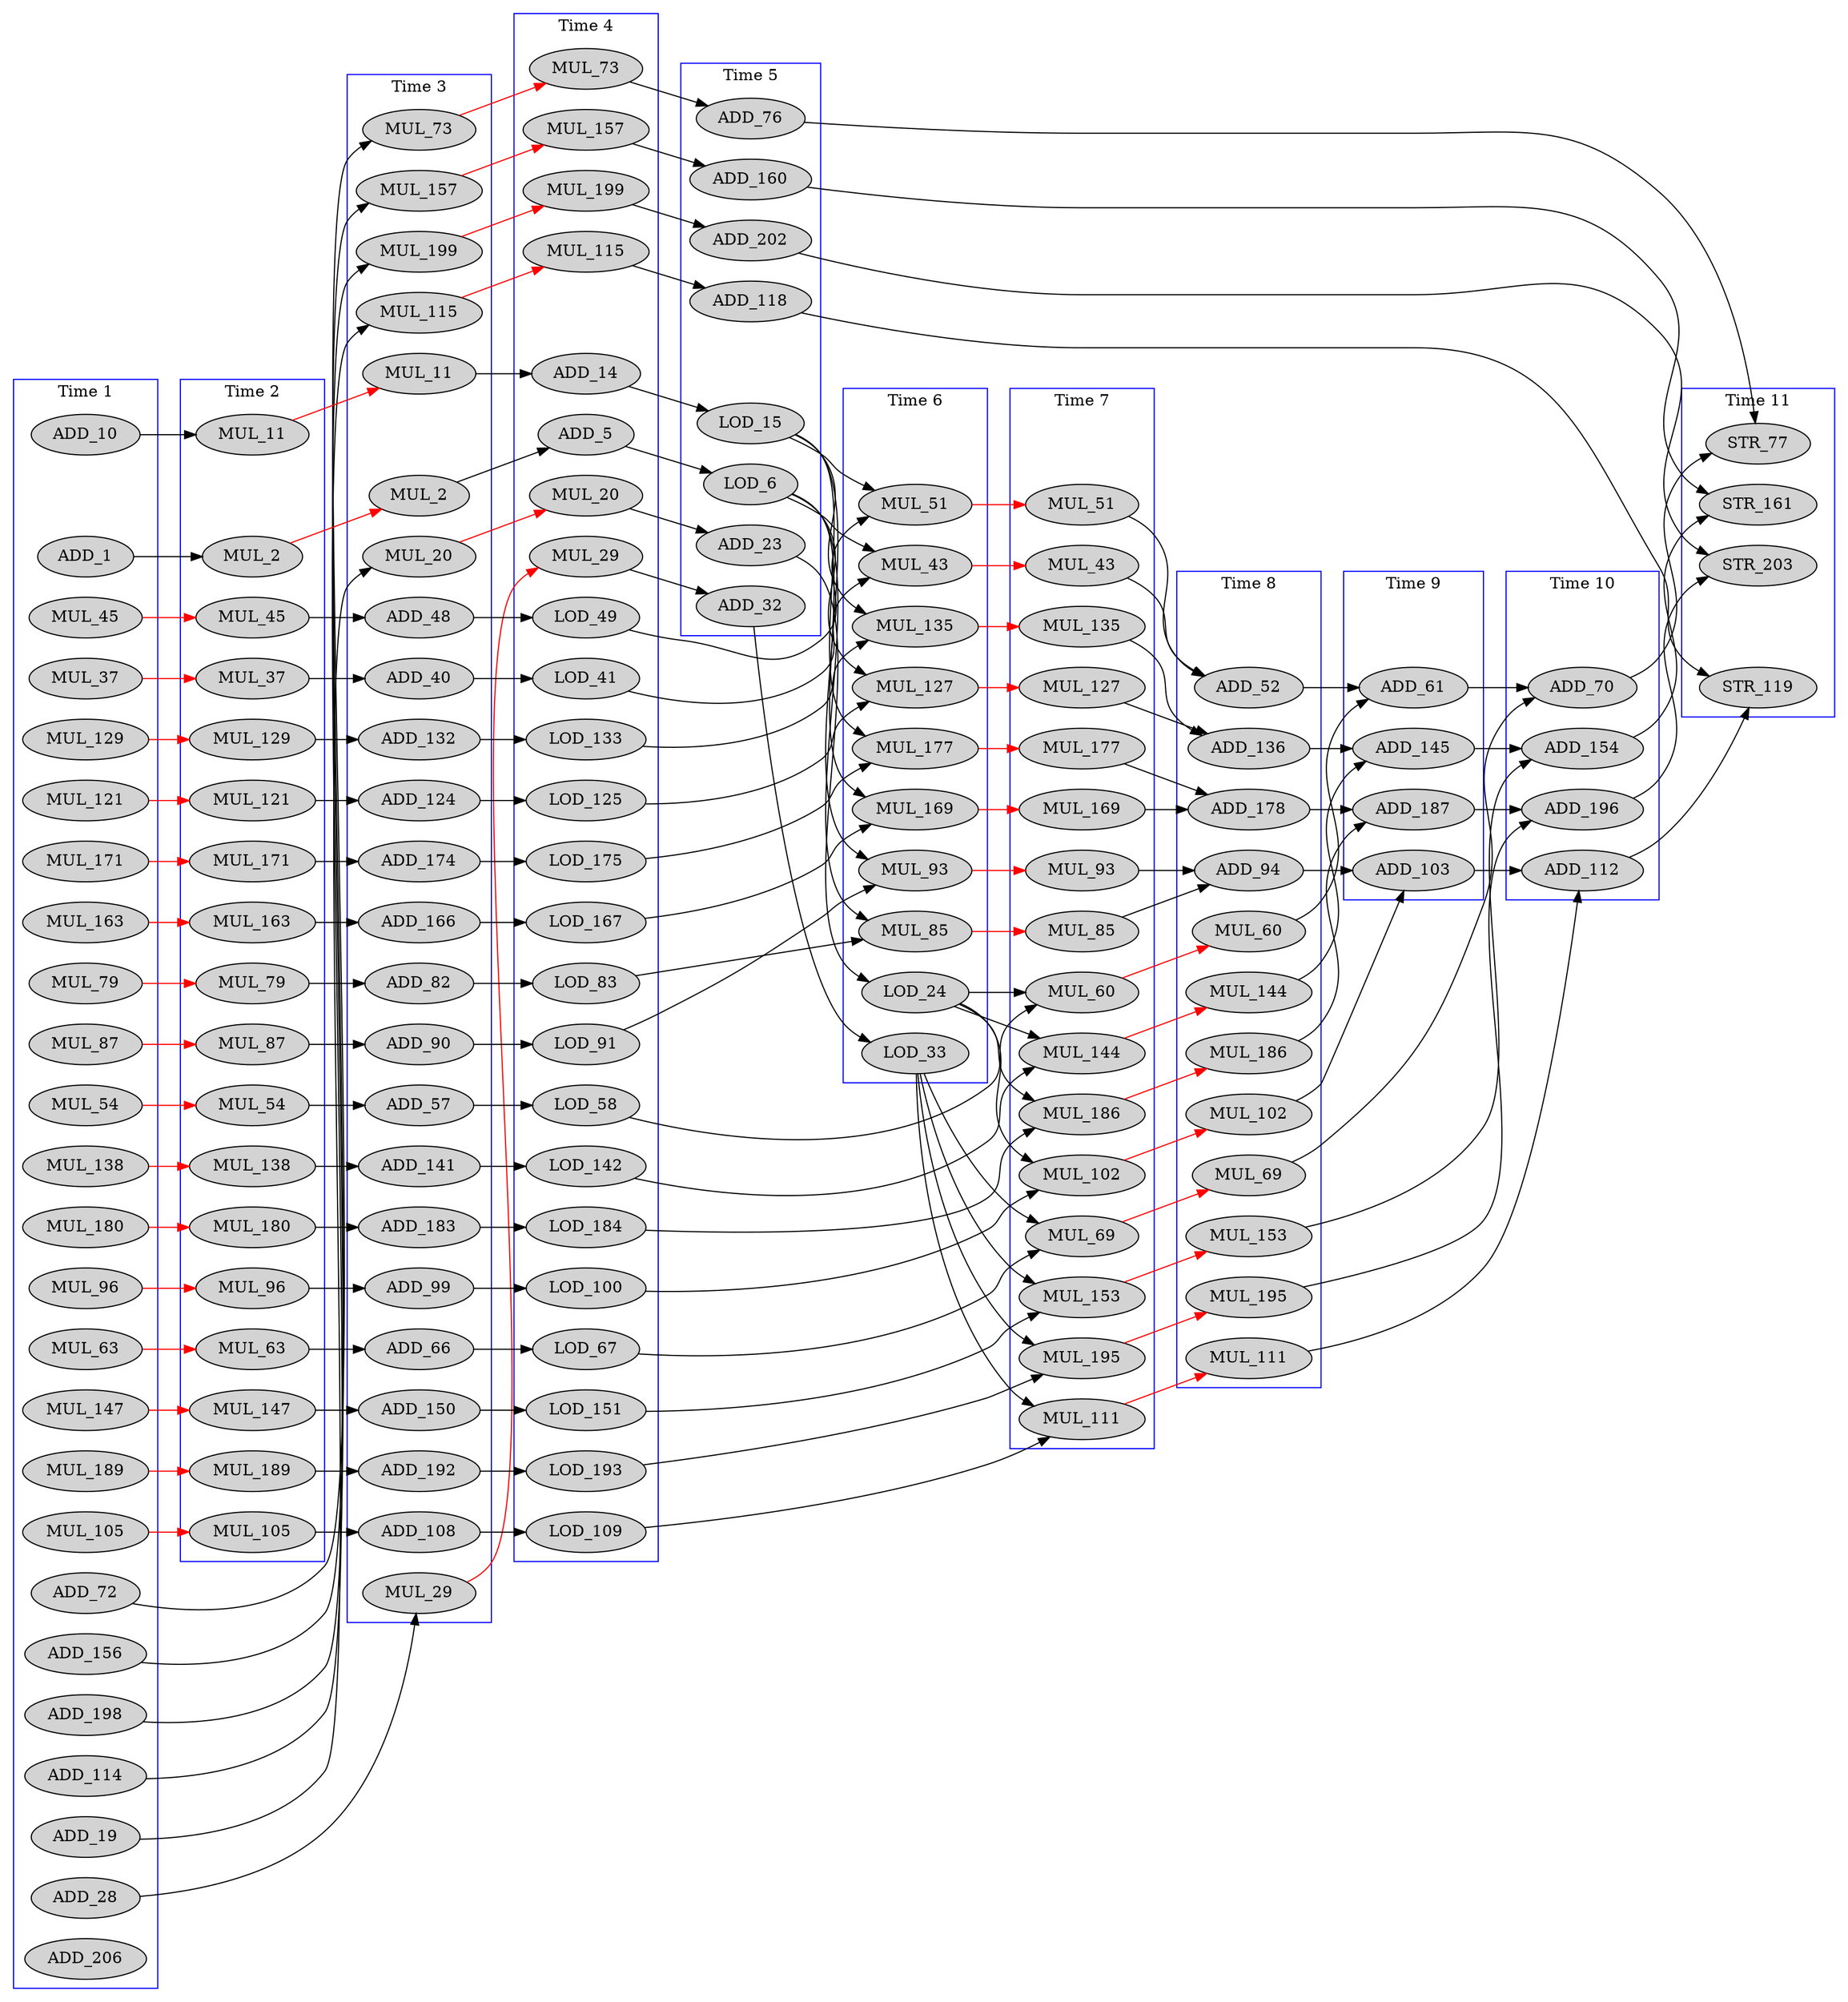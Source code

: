 digraph matmul_dfg__3 {
  rankdir = LR;
  newrank="true"
  subgraph cluster_1 {
    rank=same;
    node [style=filled];
    label = "Time 1";
    color = blue;
    pseudo_1 [style=invis];
    ADD_1
    ADD_10
    ADD_19
    ADD_28
    MUL_37_0 [label=MUL_37]
    MUL_45_0 [label=MUL_45]
    MUL_54_0 [label=MUL_54]
    MUL_63_0 [label=MUL_63]
    ADD_72
    MUL_79_0 [label=MUL_79]
    MUL_87_0 [label=MUL_87]
    MUL_96_0 [label=MUL_96]
    MUL_105_0 [label=MUL_105]
    ADD_114
    MUL_121_0 [label=MUL_121]
    MUL_129_0 [label=MUL_129]
    MUL_138_0 [label=MUL_138]
    MUL_147_0 [label=MUL_147]
    ADD_156
    MUL_163_0 [label=MUL_163]
    MUL_171_0 [label=MUL_171]
    MUL_180_0 [label=MUL_180]
    MUL_189_0 [label=MUL_189]
    ADD_198
    ADD_206
  }
  subgraph cluster_2 {
    rank=same;
    node [style=filled];
    label = "Time 2";
    color = blue;
    pseudo_2 [style=invis];
    MUL_2_0 [label=MUL_2]
    MUL_11_0 [label=MUL_11]
    MUL_37_1 [label=MUL_37]
    MUL_45_1 [label=MUL_45]
    MUL_54_1 [label=MUL_54]
    MUL_63_1 [label=MUL_63]
    MUL_79_1 [label=MUL_79]
    MUL_87_1 [label=MUL_87]
    MUL_96_1 [label=MUL_96]
    MUL_105_1 [label=MUL_105]
    MUL_121_1 [label=MUL_121]
    MUL_129_1 [label=MUL_129]
    MUL_138_1 [label=MUL_138]
    MUL_147_1 [label=MUL_147]
    MUL_163_1 [label=MUL_163]
    MUL_171_1 [label=MUL_171]
    MUL_180_1 [label=MUL_180]
    MUL_189_1 [label=MUL_189]
  }
  subgraph cluster_3 {
    rank=same;
    node [style=filled];
    label = "Time 3";
    color = blue;
    pseudo_3 [style=invis];
    MUL_2_1 [label=MUL_2]
    MUL_11_1 [label=MUL_11]
    MUL_20_0 [label=MUL_20]
    MUL_29_0 [label=MUL_29]
    ADD_40
    ADD_48
    ADD_57
    ADD_66
    MUL_73_0 [label=MUL_73]
    ADD_82
    ADD_90
    ADD_99
    ADD_108
    MUL_115_0 [label=MUL_115]
    ADD_124
    ADD_132
    ADD_141
    ADD_150
    MUL_157_0 [label=MUL_157]
    ADD_166
    ADD_174
    ADD_183
    ADD_192
    MUL_199_0 [label=MUL_199]
  }
  subgraph cluster_4 {
    rank=same;
    node [style=filled];
    label = "Time 4";
    color = blue;
    pseudo_4 [style=invis];
    ADD_5
    ADD_14
    MUL_20_1 [label=MUL_20]
    MUL_29_1 [label=MUL_29]
    LOD_41
    LOD_49
    LOD_58
    LOD_67
    MUL_73_1 [label=MUL_73]
    LOD_83
    LOD_91
    LOD_100
    LOD_109
    MUL_115_1 [label=MUL_115]
    LOD_125
    LOD_133
    LOD_142
    LOD_151
    MUL_157_1 [label=MUL_157]
    LOD_167
    LOD_175
    LOD_184
    LOD_193
    MUL_199_1 [label=MUL_199]
  }
  subgraph cluster_5 {
    rank=same;
    node [style=filled];
    label = "Time 5";
    color = blue;
    pseudo_5 [style=invis];
    LOD_6
    LOD_15
    ADD_23
    ADD_32
    ADD_76
    ADD_118
    ADD_160
    ADD_202
  }
  subgraph cluster_6 {
    rank=same;
    node [style=filled];
    label = "Time 6";
    color = blue;
    pseudo_6 [style=invis];
    LOD_24
    LOD_33
    MUL_43_0 [label=MUL_43]
    MUL_51_0 [label=MUL_51]
    MUL_85_0 [label=MUL_85]
    MUL_93_0 [label=MUL_93]
    MUL_127_0 [label=MUL_127]
    MUL_135_0 [label=MUL_135]
    MUL_169_0 [label=MUL_169]
    MUL_177_0 [label=MUL_177]
  }
  subgraph cluster_7 {
    rank=same;
    node [style=filled];
    label = "Time 7";
    color = blue;
    pseudo_7 [style=invis];
    MUL_43_1 [label=MUL_43]
    MUL_51_1 [label=MUL_51]
    MUL_60_0 [label=MUL_60]
    MUL_69_0 [label=MUL_69]
    MUL_85_1 [label=MUL_85]
    MUL_93_1 [label=MUL_93]
    MUL_102_0 [label=MUL_102]
    MUL_111_0 [label=MUL_111]
    MUL_127_1 [label=MUL_127]
    MUL_135_1 [label=MUL_135]
    MUL_144_0 [label=MUL_144]
    MUL_153_0 [label=MUL_153]
    MUL_169_1 [label=MUL_169]
    MUL_177_1 [label=MUL_177]
    MUL_186_0 [label=MUL_186]
    MUL_195_0 [label=MUL_195]
  }
  subgraph cluster_8 {
    rank=same;
    node [style=filled];
    label = "Time 8";
    color = blue;
    pseudo_8 [style=invis];
    ADD_52
    MUL_60_1 [label=MUL_60]
    MUL_69_1 [label=MUL_69]
    ADD_94
    MUL_102_1 [label=MUL_102]
    MUL_111_1 [label=MUL_111]
    ADD_136
    MUL_144_1 [label=MUL_144]
    MUL_153_1 [label=MUL_153]
    ADD_178
    MUL_186_1 [label=MUL_186]
    MUL_195_1 [label=MUL_195]
  }
  subgraph cluster_9 {
    rank=same;
    node [style=filled];
    label = "Time 9";
    color = blue;
    pseudo_9 [style=invis];
    ADD_61
    ADD_103
    ADD_145
    ADD_187
  }
  subgraph cluster_10 {
    rank=same;
    node [style=filled];
    label = "Time 10";
    color = blue;
    pseudo_10 [style=invis];
    ADD_70
    ADD_112
    ADD_154
    ADD_196
  }
  subgraph cluster_11 {
    rank=same;
    node [style=filled];
    label = "Time 11";
    color = blue;
    pseudo_11 [style=invis];
    STR_77
    STR_119
    STR_161
    STR_203
  }
    pseudo_1->pseudo_2 [style=invis];
    pseudo_2->pseudo_3 [style=invis];
    pseudo_3->pseudo_4 [style=invis];
    pseudo_4->pseudo_5 [style=invis];
    pseudo_5->pseudo_6 [style=invis];
    pseudo_6->pseudo_7 [style=invis];
    pseudo_7->pseudo_8 [style=invis];
    pseudo_8->pseudo_9 [style=invis];
    pseudo_9->pseudo_10 [style=invis];
    pseudo_10->pseudo_11 [style=invis];
    MUL_2_0 -> MUL_2_1 [color=red];
    MUL_11_0 -> MUL_11_1 [color=red];
    MUL_20_0 -> MUL_20_1 [color=red];
    MUL_29_0 -> MUL_29_1 [color=red];
    MUL_37_0 -> MUL_37_1 [color=red];
    MUL_43_0 -> MUL_43_1 [color=red];
    MUL_45_0 -> MUL_45_1 [color=red];
    MUL_51_0 -> MUL_51_1 [color=red];
    MUL_54_0 -> MUL_54_1 [color=red];
    MUL_60_0 -> MUL_60_1 [color=red];
    MUL_63_0 -> MUL_63_1 [color=red];
    MUL_69_0 -> MUL_69_1 [color=red];
    MUL_73_0 -> MUL_73_1 [color=red];
    MUL_79_0 -> MUL_79_1 [color=red];
    MUL_85_0 -> MUL_85_1 [color=red];
    MUL_87_0 -> MUL_87_1 [color=red];
    MUL_93_0 -> MUL_93_1 [color=red];
    MUL_96_0 -> MUL_96_1 [color=red];
    MUL_102_0 -> MUL_102_1 [color=red];
    MUL_105_0 -> MUL_105_1 [color=red];
    MUL_111_0 -> MUL_111_1 [color=red];
    MUL_115_0 -> MUL_115_1 [color=red];
    MUL_121_0 -> MUL_121_1 [color=red];
    MUL_127_0 -> MUL_127_1 [color=red];
    MUL_129_0 -> MUL_129_1 [color=red];
    MUL_135_0 -> MUL_135_1 [color=red];
    MUL_138_0 -> MUL_138_1 [color=red];
    MUL_144_0 -> MUL_144_1 [color=red];
    MUL_147_0 -> MUL_147_1 [color=red];
    MUL_153_0 -> MUL_153_1 [color=red];
    MUL_157_0 -> MUL_157_1 [color=red];
    MUL_163_0 -> MUL_163_1 [color=red];
    MUL_169_0 -> MUL_169_1 [color=red];
    MUL_171_0 -> MUL_171_1 [color=red];
    MUL_177_0 -> MUL_177_1 [color=red];
    MUL_180_0 -> MUL_180_1 [color=red];
    MUL_186_0 -> MUL_186_1 [color=red];
    MUL_189_0 -> MUL_189_1 [color=red];
    MUL_195_0 -> MUL_195_1 [color=red];
    MUL_199_0 -> MUL_199_1 [color=red];
    ADD_1 -> MUL_2_0 [ name = 1 ];
    MUL_2_1 -> ADD_5 [ name = 2 ];
    ADD_5 -> LOD_6 [ name = 3 ];
    LOD_6 -> MUL_43_0 [ name = 4 ];
    LOD_6 -> MUL_85_0 [ name = 5 ];
    LOD_6 -> MUL_127_0 [ name = 6 ];
    LOD_6 -> MUL_169_0 [ name = 7 ];
    ADD_10 -> MUL_11_0 [ name = 9 ];
    MUL_11_1 -> ADD_14 [ name = 10 ];
    ADD_14 -> LOD_15 [ name = 11 ];
    LOD_15 -> MUL_51_0 [ name = 12 ];
    LOD_15 -> MUL_93_0 [ name = 13 ];
    LOD_15 -> MUL_135_0 [ name = 14 ];
    LOD_15 -> MUL_177_0 [ name = 15 ];
    ADD_19 -> MUL_20_0 [ name = 17 ];
    MUL_20_1 -> ADD_23 [ name = 18 ];
    ADD_23 -> LOD_24 [ name = 19 ];
    LOD_24 -> MUL_60_0 [ name = 20 ];
    LOD_24 -> MUL_102_0 [ name = 21 ];
    LOD_24 -> MUL_144_0 [ name = 22 ];
    LOD_24 -> MUL_186_0 [ name = 23 ];
    ADD_28 -> MUL_29_0 [ name = 25 ];
    MUL_29_1 -> ADD_32 [ name = 26 ];
    ADD_32 -> LOD_33 [ name = 27 ];
    LOD_33 -> MUL_69_0 [ name = 28 ];
    LOD_33 -> MUL_111_0 [ name = 29 ];
    LOD_33 -> MUL_153_0 [ name = 30 ];
    LOD_33 -> MUL_195_0 [ name = 31 ];
    MUL_37_1 -> ADD_40 [ name = 33 ];
    ADD_40 -> LOD_41 [ name = 34 ];
    LOD_41 -> MUL_43_0 [ name = 35 ];
    MUL_43_1 -> ADD_52 [ name = 36 ];
    MUL_45_1 -> ADD_48 [ name = 38 ];
    ADD_48 -> LOD_49 [ name = 39 ];
    LOD_49 -> MUL_51_0 [ name = 40 ];
    MUL_51_1 -> ADD_52 [ name = 41 ];
    ADD_52 -> ADD_61 [ name = 42 ];
    MUL_54_1 -> ADD_57 [ name = 44 ];
    ADD_57 -> LOD_58 [ name = 45 ];
    LOD_58 -> MUL_60_0 [ name = 46 ];
    MUL_60_1 -> ADD_61 [ name = 47 ];
    ADD_61 -> ADD_70 [ name = 48 ];
    MUL_63_1 -> ADD_66 [ name = 50 ];
    ADD_66 -> LOD_67 [ name = 51 ];
    LOD_67 -> MUL_69_0 [ name = 52 ];
    MUL_69_1 -> ADD_70 [ name = 53 ];
    ADD_70 -> STR_77 [ name = 54 ];
    ADD_72 -> MUL_73_0 [ name = 56 ];
    MUL_73_1 -> ADD_76 [ name = 57 ];
    ADD_76 -> STR_77 [ name = 58 ];
    MUL_79_1 -> ADD_82 [ name = 60 ];
    ADD_82 -> LOD_83 [ name = 61 ];
    LOD_83 -> MUL_85_0 [ name = 62 ];
    MUL_85_1 -> ADD_94 [ name = 63 ];
    MUL_87_1 -> ADD_90 [ name = 65 ];
    ADD_90 -> LOD_91 [ name = 66 ];
    LOD_91 -> MUL_93_0 [ name = 67 ];
    MUL_93_1 -> ADD_94 [ name = 68 ];
    ADD_94 -> ADD_103 [ name = 69 ];
    MUL_96_1 -> ADD_99 [ name = 71 ];
    ADD_99 -> LOD_100 [ name = 72 ];
    LOD_100 -> MUL_102_0 [ name = 73 ];
    MUL_102_1 -> ADD_103 [ name = 74 ];
    ADD_103 -> ADD_112 [ name = 75 ];
    MUL_105_1 -> ADD_108 [ name = 77 ];
    ADD_108 -> LOD_109 [ name = 78 ];
    LOD_109 -> MUL_111_0 [ name = 79 ];
    MUL_111_1 -> ADD_112 [ name = 80 ];
    ADD_112 -> STR_119 [ name = 81 ];
    ADD_114 -> MUL_115_0 [ name = 83 ];
    MUL_115_1 -> ADD_118 [ name = 84 ];
    ADD_118 -> STR_119 [ name = 85 ];
    MUL_121_1 -> ADD_124 [ name = 87 ];
    ADD_124 -> LOD_125 [ name = 88 ];
    LOD_125 -> MUL_127_0 [ name = 89 ];
    MUL_127_1 -> ADD_136 [ name = 90 ];
    MUL_129_1 -> ADD_132 [ name = 92 ];
    ADD_132 -> LOD_133 [ name = 93 ];
    LOD_133 -> MUL_135_0 [ name = 94 ];
    MUL_135_1 -> ADD_136 [ name = 95 ];
    ADD_136 -> ADD_145 [ name = 96 ];
    MUL_138_1 -> ADD_141 [ name = 98 ];
    ADD_141 -> LOD_142 [ name = 99 ];
    LOD_142 -> MUL_144_0 [ name = 100 ];
    MUL_144_1 -> ADD_145 [ name = 101 ];
    ADD_145 -> ADD_154 [ name = 102 ];
    MUL_147_1 -> ADD_150 [ name = 104 ];
    ADD_150 -> LOD_151 [ name = 105 ];
    LOD_151 -> MUL_153_0 [ name = 106 ];
    MUL_153_1 -> ADD_154 [ name = 107 ];
    ADD_154 -> STR_161 [ name = 108 ];
    ADD_156 -> MUL_157_0 [ name = 110 ];
    MUL_157_1 -> ADD_160 [ name = 111 ];
    ADD_160 -> STR_161 [ name = 112 ];
    MUL_163_1 -> ADD_166 [ name = 114 ];
    ADD_166 -> LOD_167 [ name = 115 ];
    LOD_167 -> MUL_169_0 [ name = 116 ];
    MUL_169_1 -> ADD_178 [ name = 117 ];
    MUL_171_1 -> ADD_174 [ name = 119 ];
    ADD_174 -> LOD_175 [ name = 120 ];
    LOD_175 -> MUL_177_0 [ name = 121 ];
    MUL_177_1 -> ADD_178 [ name = 122 ];
    ADD_178 -> ADD_187 [ name = 123 ];
    MUL_180_1 -> ADD_183 [ name = 125 ];
    ADD_183 -> LOD_184 [ name = 126 ];
    LOD_184 -> MUL_186_0 [ name = 127 ];
    MUL_186_1 -> ADD_187 [ name = 128 ];
    ADD_187 -> ADD_196 [ name = 129 ];
    MUL_189_1 -> ADD_192 [ name = 131 ];
    ADD_192 -> LOD_193 [ name = 132 ];
    LOD_193 -> MUL_195_0 [ name = 133 ];
    MUL_195_1 -> ADD_196 [ name = 134 ];
    ADD_196 -> STR_203 [ name = 135 ];
    ADD_198 -> MUL_199_0 [ name = 137 ];
    MUL_199_1 -> ADD_202 [ name = 138 ];
    ADD_202 -> STR_203 [ name = 139 ];
}